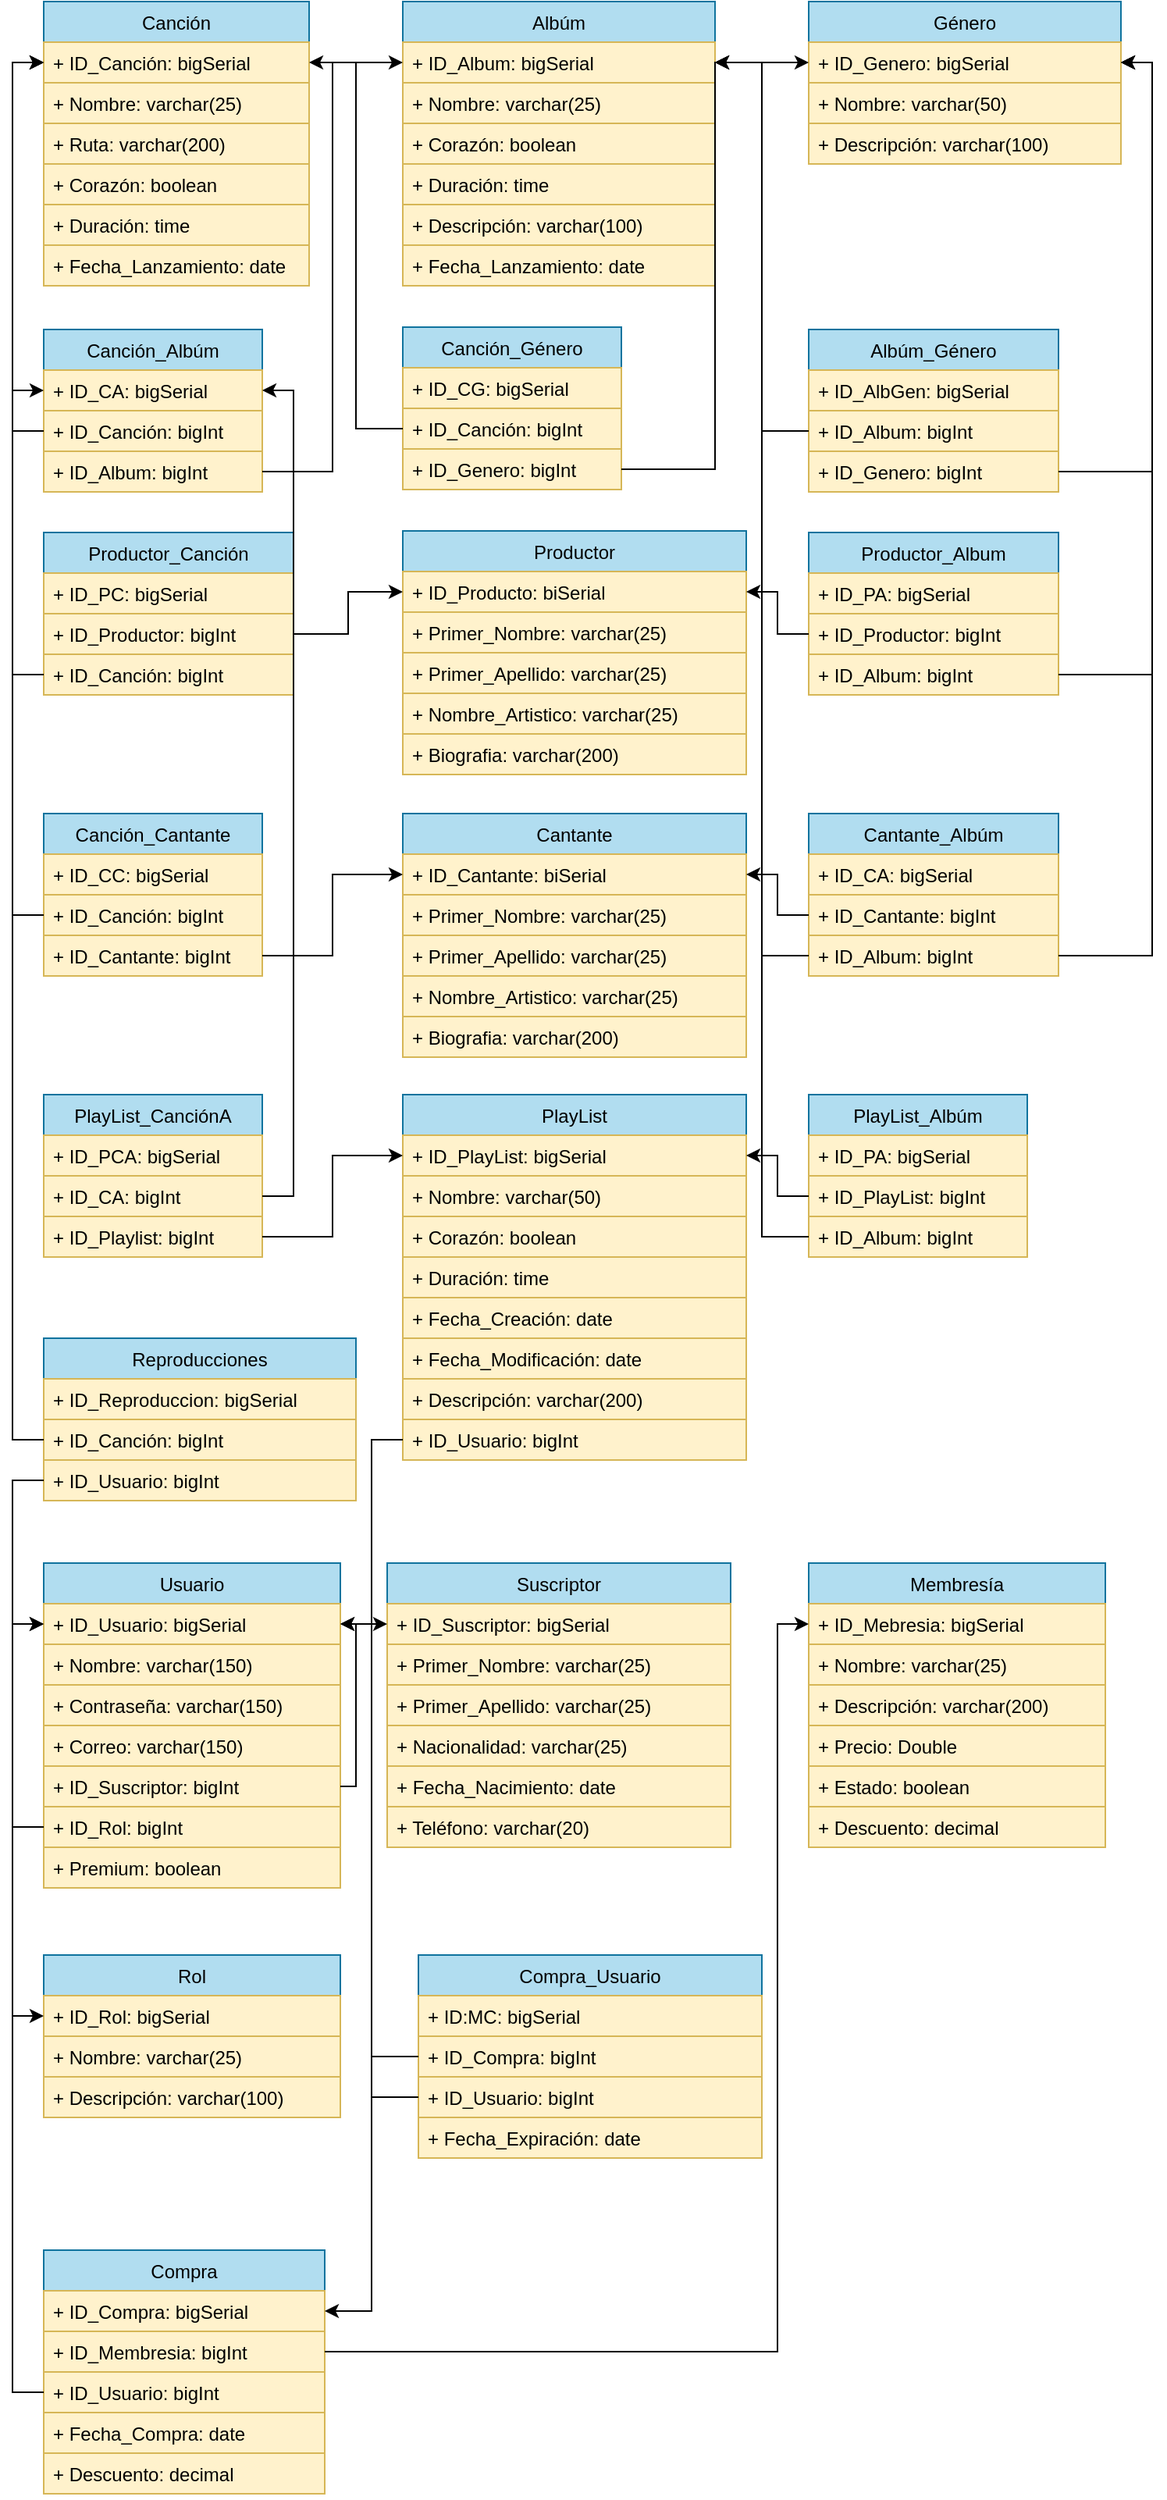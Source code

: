 <mxfile version="12.3.9" type="github" pages="1"><diagram id="Qfqw_k_tPA8wqY8vzswP" name="Page-1"><mxGraphModel dx="1240" dy="657" grid="1" gridSize="10" guides="1" tooltips="1" connect="1" arrows="1" fold="1" page="1" pageScale="1" pageWidth="850" pageHeight="1100" math="0" shadow="0"><root><mxCell id="0"/><mxCell id="1" parent="0"/><mxCell id="hbu7lBcHNOax9USATFB8-11" value="Canción" style="swimlane;fontStyle=0;childLayout=stackLayout;horizontal=1;startSize=26;fillColor=#b1ddf0;horizontalStack=0;resizeParent=1;resizeParentMax=0;resizeLast=0;collapsible=1;marginBottom=0;strokeColor=#10739e;" vertex="1" parent="1"><mxGeometry x="50" y="40" width="170" height="182" as="geometry"/></mxCell><mxCell id="hbu7lBcHNOax9USATFB8-12" value="+ ID_Canción: bigSerial" style="text;strokeColor=#d6b656;fillColor=#fff2cc;align=left;verticalAlign=top;spacingLeft=4;spacingRight=4;overflow=hidden;rotatable=0;points=[[0,0.5],[1,0.5]];portConstraint=eastwest;" vertex="1" parent="hbu7lBcHNOax9USATFB8-11"><mxGeometry y="26" width="170" height="26" as="geometry"/></mxCell><mxCell id="hbu7lBcHNOax9USATFB8-13" value="+ Nombre: varchar(25)" style="text;strokeColor=#d6b656;fillColor=#fff2cc;align=left;verticalAlign=top;spacingLeft=4;spacingRight=4;overflow=hidden;rotatable=0;points=[[0,0.5],[1,0.5]];portConstraint=eastwest;" vertex="1" parent="hbu7lBcHNOax9USATFB8-11"><mxGeometry y="52" width="170" height="26" as="geometry"/></mxCell><mxCell id="hbu7lBcHNOax9USATFB8-14" value="+ Ruta: varchar(200)" style="text;strokeColor=#d6b656;fillColor=#fff2cc;align=left;verticalAlign=top;spacingLeft=4;spacingRight=4;overflow=hidden;rotatable=0;points=[[0,0.5],[1,0.5]];portConstraint=eastwest;" vertex="1" parent="hbu7lBcHNOax9USATFB8-11"><mxGeometry y="78" width="170" height="26" as="geometry"/></mxCell><mxCell id="hbu7lBcHNOax9USATFB8-15" value="+ Corazón: boolean" style="text;strokeColor=#d6b656;fillColor=#fff2cc;align=left;verticalAlign=top;spacingLeft=4;spacingRight=4;overflow=hidden;rotatable=0;points=[[0,0.5],[1,0.5]];portConstraint=eastwest;" vertex="1" parent="hbu7lBcHNOax9USATFB8-11"><mxGeometry y="104" width="170" height="26" as="geometry"/></mxCell><mxCell id="hbu7lBcHNOax9USATFB8-16" value="+ Duración: time" style="text;strokeColor=#d6b656;fillColor=#fff2cc;align=left;verticalAlign=top;spacingLeft=4;spacingRight=4;overflow=hidden;rotatable=0;points=[[0,0.5],[1,0.5]];portConstraint=eastwest;" vertex="1" parent="hbu7lBcHNOax9USATFB8-11"><mxGeometry y="130" width="170" height="26" as="geometry"/></mxCell><mxCell id="hbu7lBcHNOax9USATFB8-17" value="+ Fecha_Lanzamiento: date" style="text;strokeColor=#d6b656;fillColor=#fff2cc;align=left;verticalAlign=top;spacingLeft=4;spacingRight=4;overflow=hidden;rotatable=0;points=[[0,0.5],[1,0.5]];portConstraint=eastwest;" vertex="1" parent="hbu7lBcHNOax9USATFB8-11"><mxGeometry y="156" width="170" height="26" as="geometry"/></mxCell><mxCell id="hbu7lBcHNOax9USATFB8-18" value="Albúm" style="swimlane;fontStyle=0;childLayout=stackLayout;horizontal=1;startSize=26;fillColor=#b1ddf0;horizontalStack=0;resizeParent=1;resizeParentMax=0;resizeLast=0;collapsible=1;marginBottom=0;strokeColor=#10739e;" vertex="1" parent="1"><mxGeometry x="280" y="40" width="200" height="182" as="geometry"/></mxCell><mxCell id="hbu7lBcHNOax9USATFB8-19" value="+ ID_Album: bigSerial" style="text;strokeColor=#d6b656;fillColor=#fff2cc;align=left;verticalAlign=top;spacingLeft=4;spacingRight=4;overflow=hidden;rotatable=0;points=[[0,0.5],[1,0.5]];portConstraint=eastwest;" vertex="1" parent="hbu7lBcHNOax9USATFB8-18"><mxGeometry y="26" width="200" height="26" as="geometry"/></mxCell><mxCell id="hbu7lBcHNOax9USATFB8-20" value="+ Nombre: varchar(25)" style="text;strokeColor=#d6b656;fillColor=#fff2cc;align=left;verticalAlign=top;spacingLeft=4;spacingRight=4;overflow=hidden;rotatable=0;points=[[0,0.5],[1,0.5]];portConstraint=eastwest;" vertex="1" parent="hbu7lBcHNOax9USATFB8-18"><mxGeometry y="52" width="200" height="26" as="geometry"/></mxCell><mxCell id="hbu7lBcHNOax9USATFB8-21" value="+ Corazón: boolean" style="text;strokeColor=#d6b656;fillColor=#fff2cc;align=left;verticalAlign=top;spacingLeft=4;spacingRight=4;overflow=hidden;rotatable=0;points=[[0,0.5],[1,0.5]];portConstraint=eastwest;" vertex="1" parent="hbu7lBcHNOax9USATFB8-18"><mxGeometry y="78" width="200" height="26" as="geometry"/></mxCell><mxCell id="hbu7lBcHNOax9USATFB8-22" value="+ Duración: time" style="text;strokeColor=#d6b656;fillColor=#fff2cc;align=left;verticalAlign=top;spacingLeft=4;spacingRight=4;overflow=hidden;rotatable=0;points=[[0,0.5],[1,0.5]];portConstraint=eastwest;" vertex="1" parent="hbu7lBcHNOax9USATFB8-18"><mxGeometry y="104" width="200" height="26" as="geometry"/></mxCell><mxCell id="hbu7lBcHNOax9USATFB8-23" value="+ Descripción: varchar(100)" style="text;strokeColor=#d6b656;fillColor=#fff2cc;align=left;verticalAlign=top;spacingLeft=4;spacingRight=4;overflow=hidden;rotatable=0;points=[[0,0.5],[1,0.5]];portConstraint=eastwest;" vertex="1" parent="hbu7lBcHNOax9USATFB8-18"><mxGeometry y="130" width="200" height="26" as="geometry"/></mxCell><mxCell id="hbu7lBcHNOax9USATFB8-24" value="+ Fecha_Lanzamiento: date" style="text;strokeColor=#d6b656;fillColor=#fff2cc;align=left;verticalAlign=top;spacingLeft=4;spacingRight=4;overflow=hidden;rotatable=0;points=[[0,0.5],[1,0.5]];portConstraint=eastwest;" vertex="1" parent="hbu7lBcHNOax9USATFB8-18"><mxGeometry y="156" width="200" height="26" as="geometry"/></mxCell><mxCell id="hbu7lBcHNOax9USATFB8-25" value="Género" style="swimlane;fontStyle=0;childLayout=stackLayout;horizontal=1;startSize=26;fillColor=#b1ddf0;horizontalStack=0;resizeParent=1;resizeParentMax=0;resizeLast=0;collapsible=1;marginBottom=0;strokeColor=#10739e;" vertex="1" parent="1"><mxGeometry x="540" y="40" width="200" height="104" as="geometry"/></mxCell><mxCell id="hbu7lBcHNOax9USATFB8-26" value="+ ID_Genero: bigSerial" style="text;strokeColor=#d6b656;fillColor=#fff2cc;align=left;verticalAlign=top;spacingLeft=4;spacingRight=4;overflow=hidden;rotatable=0;points=[[0,0.5],[1,0.5]];portConstraint=eastwest;" vertex="1" parent="hbu7lBcHNOax9USATFB8-25"><mxGeometry y="26" width="200" height="26" as="geometry"/></mxCell><mxCell id="hbu7lBcHNOax9USATFB8-27" value="+ Nombre: varchar(50)" style="text;strokeColor=#d6b656;fillColor=#fff2cc;align=left;verticalAlign=top;spacingLeft=4;spacingRight=4;overflow=hidden;rotatable=0;points=[[0,0.5],[1,0.5]];portConstraint=eastwest;" vertex="1" parent="hbu7lBcHNOax9USATFB8-25"><mxGeometry y="52" width="200" height="26" as="geometry"/></mxCell><mxCell id="hbu7lBcHNOax9USATFB8-28" value="+ Descripción: varchar(100)" style="text;strokeColor=#d6b656;fillColor=#fff2cc;align=left;verticalAlign=top;spacingLeft=4;spacingRight=4;overflow=hidden;rotatable=0;points=[[0,0.5],[1,0.5]];portConstraint=eastwest;" vertex="1" parent="hbu7lBcHNOax9USATFB8-25"><mxGeometry y="78" width="200" height="26" as="geometry"/></mxCell><mxCell id="hbu7lBcHNOax9USATFB8-29" value="Canción_Albúm" style="swimlane;fontStyle=0;childLayout=stackLayout;horizontal=1;startSize=26;fillColor=#b1ddf0;horizontalStack=0;resizeParent=1;resizeParentMax=0;resizeLast=0;collapsible=1;marginBottom=0;strokeColor=#10739e;" vertex="1" parent="1"><mxGeometry x="50" y="250" width="140" height="104" as="geometry"/></mxCell><mxCell id="hbu7lBcHNOax9USATFB8-30" value="+ ID_CA: bigSerial" style="text;strokeColor=#d6b656;fillColor=#fff2cc;align=left;verticalAlign=top;spacingLeft=4;spacingRight=4;overflow=hidden;rotatable=0;points=[[0,0.5],[1,0.5]];portConstraint=eastwest;" vertex="1" parent="hbu7lBcHNOax9USATFB8-29"><mxGeometry y="26" width="140" height="26" as="geometry"/></mxCell><mxCell id="hbu7lBcHNOax9USATFB8-31" value="+ ID_Canción: bigInt" style="text;strokeColor=#d6b656;fillColor=#fff2cc;align=left;verticalAlign=top;spacingLeft=4;spacingRight=4;overflow=hidden;rotatable=0;points=[[0,0.5],[1,0.5]];portConstraint=eastwest;" vertex="1" parent="hbu7lBcHNOax9USATFB8-29"><mxGeometry y="52" width="140" height="26" as="geometry"/></mxCell><mxCell id="hbu7lBcHNOax9USATFB8-32" value="+ ID_Album: bigInt" style="text;strokeColor=#d6b656;fillColor=#fff2cc;align=left;verticalAlign=top;spacingLeft=4;spacingRight=4;overflow=hidden;rotatable=0;points=[[0,0.5],[1,0.5]];portConstraint=eastwest;" vertex="1" parent="hbu7lBcHNOax9USATFB8-29"><mxGeometry y="78" width="140" height="26" as="geometry"/></mxCell><mxCell id="hbu7lBcHNOax9USATFB8-33" value="Canción_Género" style="swimlane;fontStyle=0;childLayout=stackLayout;horizontal=1;startSize=26;fillColor=#b1ddf0;horizontalStack=0;resizeParent=1;resizeParentMax=0;resizeLast=0;collapsible=1;marginBottom=0;strokeColor=#10739e;" vertex="1" parent="1"><mxGeometry x="280" y="248.5" width="140" height="104" as="geometry"/></mxCell><mxCell id="hbu7lBcHNOax9USATFB8-34" value="+ ID_CG: bigSerial" style="text;strokeColor=#d6b656;fillColor=#fff2cc;align=left;verticalAlign=top;spacingLeft=4;spacingRight=4;overflow=hidden;rotatable=0;points=[[0,0.5],[1,0.5]];portConstraint=eastwest;" vertex="1" parent="hbu7lBcHNOax9USATFB8-33"><mxGeometry y="26" width="140" height="26" as="geometry"/></mxCell><mxCell id="hbu7lBcHNOax9USATFB8-35" value="+ ID_Canción: bigInt" style="text;strokeColor=#d6b656;fillColor=#fff2cc;align=left;verticalAlign=top;spacingLeft=4;spacingRight=4;overflow=hidden;rotatable=0;points=[[0,0.5],[1,0.5]];portConstraint=eastwest;" vertex="1" parent="hbu7lBcHNOax9USATFB8-33"><mxGeometry y="52" width="140" height="26" as="geometry"/></mxCell><mxCell id="hbu7lBcHNOax9USATFB8-36" value="+ ID_Genero: bigInt" style="text;strokeColor=#d6b656;fillColor=#fff2cc;align=left;verticalAlign=top;spacingLeft=4;spacingRight=4;overflow=hidden;rotatable=0;points=[[0,0.5],[1,0.5]];portConstraint=eastwest;" vertex="1" parent="hbu7lBcHNOax9USATFB8-33"><mxGeometry y="78" width="140" height="26" as="geometry"/></mxCell><mxCell id="hbu7lBcHNOax9USATFB8-37" value="Albúm_Género" style="swimlane;fontStyle=0;childLayout=stackLayout;horizontal=1;startSize=26;fillColor=#b1ddf0;horizontalStack=0;resizeParent=1;resizeParentMax=0;resizeLast=0;collapsible=1;marginBottom=0;strokeColor=#10739e;" vertex="1" parent="1"><mxGeometry x="540" y="250" width="160" height="104" as="geometry"/></mxCell><mxCell id="hbu7lBcHNOax9USATFB8-38" value="+ ID_AlbGen: bigSerial" style="text;strokeColor=#d6b656;fillColor=#fff2cc;align=left;verticalAlign=top;spacingLeft=4;spacingRight=4;overflow=hidden;rotatable=0;points=[[0,0.5],[1,0.5]];portConstraint=eastwest;" vertex="1" parent="hbu7lBcHNOax9USATFB8-37"><mxGeometry y="26" width="160" height="26" as="geometry"/></mxCell><mxCell id="hbu7lBcHNOax9USATFB8-39" value="+ ID_Album: bigInt" style="text;strokeColor=#d6b656;fillColor=#fff2cc;align=left;verticalAlign=top;spacingLeft=4;spacingRight=4;overflow=hidden;rotatable=0;points=[[0,0.5],[1,0.5]];portConstraint=eastwest;" vertex="1" parent="hbu7lBcHNOax9USATFB8-37"><mxGeometry y="52" width="160" height="26" as="geometry"/></mxCell><mxCell id="hbu7lBcHNOax9USATFB8-40" value="+ ID_Genero: bigInt" style="text;strokeColor=#d6b656;fillColor=#fff2cc;align=left;verticalAlign=top;spacingLeft=4;spacingRight=4;overflow=hidden;rotatable=0;points=[[0,0.5],[1,0.5]];portConstraint=eastwest;" vertex="1" parent="hbu7lBcHNOax9USATFB8-37"><mxGeometry y="78" width="160" height="26" as="geometry"/></mxCell><mxCell id="hbu7lBcHNOax9USATFB8-41" value="Productor_Canción" style="swimlane;fontStyle=0;childLayout=stackLayout;horizontal=1;startSize=26;fillColor=#b1ddf0;horizontalStack=0;resizeParent=1;resizeParentMax=0;resizeLast=0;collapsible=1;marginBottom=0;strokeColor=#10739e;" vertex="1" parent="1"><mxGeometry x="50" y="380" width="160" height="104" as="geometry"/></mxCell><mxCell id="hbu7lBcHNOax9USATFB8-42" value="+ ID_PC: bigSerial" style="text;strokeColor=#d6b656;fillColor=#fff2cc;align=left;verticalAlign=top;spacingLeft=4;spacingRight=4;overflow=hidden;rotatable=0;points=[[0,0.5],[1,0.5]];portConstraint=eastwest;" vertex="1" parent="hbu7lBcHNOax9USATFB8-41"><mxGeometry y="26" width="160" height="26" as="geometry"/></mxCell><mxCell id="hbu7lBcHNOax9USATFB8-43" value="+ ID_Productor: bigInt" style="text;strokeColor=#d6b656;fillColor=#fff2cc;align=left;verticalAlign=top;spacingLeft=4;spacingRight=4;overflow=hidden;rotatable=0;points=[[0,0.5],[1,0.5]];portConstraint=eastwest;" vertex="1" parent="hbu7lBcHNOax9USATFB8-41"><mxGeometry y="52" width="160" height="26" as="geometry"/></mxCell><mxCell id="hbu7lBcHNOax9USATFB8-44" value="+ ID_Canción: bigInt" style="text;strokeColor=#d6b656;fillColor=#fff2cc;align=left;verticalAlign=top;spacingLeft=4;spacingRight=4;overflow=hidden;rotatable=0;points=[[0,0.5],[1,0.5]];portConstraint=eastwest;" vertex="1" parent="hbu7lBcHNOax9USATFB8-41"><mxGeometry y="78" width="160" height="26" as="geometry"/></mxCell><mxCell id="hbu7lBcHNOax9USATFB8-46" value="Productor" style="swimlane;fontStyle=0;childLayout=stackLayout;horizontal=1;startSize=26;fillColor=#b1ddf0;horizontalStack=0;resizeParent=1;resizeParentMax=0;resizeLast=0;collapsible=1;marginBottom=0;strokeColor=#10739e;" vertex="1" parent="1"><mxGeometry x="280" y="379" width="220" height="156" as="geometry"/></mxCell><mxCell id="hbu7lBcHNOax9USATFB8-47" value="+ ID_Producto: biSerial" style="text;strokeColor=#d6b656;fillColor=#fff2cc;align=left;verticalAlign=top;spacingLeft=4;spacingRight=4;overflow=hidden;rotatable=0;points=[[0,0.5],[1,0.5]];portConstraint=eastwest;" vertex="1" parent="hbu7lBcHNOax9USATFB8-46"><mxGeometry y="26" width="220" height="26" as="geometry"/></mxCell><mxCell id="hbu7lBcHNOax9USATFB8-48" value="+ Primer_Nombre: varchar(25)" style="text;strokeColor=#d6b656;fillColor=#fff2cc;align=left;verticalAlign=top;spacingLeft=4;spacingRight=4;overflow=hidden;rotatable=0;points=[[0,0.5],[1,0.5]];portConstraint=eastwest;" vertex="1" parent="hbu7lBcHNOax9USATFB8-46"><mxGeometry y="52" width="220" height="26" as="geometry"/></mxCell><mxCell id="hbu7lBcHNOax9USATFB8-49" value="+ Primer_Apellido: varchar(25)" style="text;strokeColor=#d6b656;fillColor=#fff2cc;align=left;verticalAlign=top;spacingLeft=4;spacingRight=4;overflow=hidden;rotatable=0;points=[[0,0.5],[1,0.5]];portConstraint=eastwest;" vertex="1" parent="hbu7lBcHNOax9USATFB8-46"><mxGeometry y="78" width="220" height="26" as="geometry"/></mxCell><mxCell id="hbu7lBcHNOax9USATFB8-50" value="+ Nombre_Artistico: varchar(25)" style="text;strokeColor=#d6b656;fillColor=#fff2cc;align=left;verticalAlign=top;spacingLeft=4;spacingRight=4;overflow=hidden;rotatable=0;points=[[0,0.5],[1,0.5]];portConstraint=eastwest;" vertex="1" parent="hbu7lBcHNOax9USATFB8-46"><mxGeometry y="104" width="220" height="26" as="geometry"/></mxCell><mxCell id="hbu7lBcHNOax9USATFB8-51" value="+ Biografia: varchar(200)" style="text;strokeColor=#d6b656;fillColor=#fff2cc;align=left;verticalAlign=top;spacingLeft=4;spacingRight=4;overflow=hidden;rotatable=0;points=[[0,0.5],[1,0.5]];portConstraint=eastwest;" vertex="1" parent="hbu7lBcHNOax9USATFB8-46"><mxGeometry y="130" width="220" height="26" as="geometry"/></mxCell><mxCell id="hbu7lBcHNOax9USATFB8-52" value="Productor_Album" style="swimlane;fontStyle=0;childLayout=stackLayout;horizontal=1;startSize=26;fillColor=#b1ddf0;horizontalStack=0;resizeParent=1;resizeParentMax=0;resizeLast=0;collapsible=1;marginBottom=0;strokeColor=#10739e;" vertex="1" parent="1"><mxGeometry x="540" y="380" width="160" height="104" as="geometry"/></mxCell><mxCell id="hbu7lBcHNOax9USATFB8-53" value="+ ID_PA: bigSerial" style="text;strokeColor=#d6b656;fillColor=#fff2cc;align=left;verticalAlign=top;spacingLeft=4;spacingRight=4;overflow=hidden;rotatable=0;points=[[0,0.5],[1,0.5]];portConstraint=eastwest;" vertex="1" parent="hbu7lBcHNOax9USATFB8-52"><mxGeometry y="26" width="160" height="26" as="geometry"/></mxCell><mxCell id="hbu7lBcHNOax9USATFB8-54" value="+ ID_Productor: bigInt" style="text;strokeColor=#d6b656;fillColor=#fff2cc;align=left;verticalAlign=top;spacingLeft=4;spacingRight=4;overflow=hidden;rotatable=0;points=[[0,0.5],[1,0.5]];portConstraint=eastwest;" vertex="1" parent="hbu7lBcHNOax9USATFB8-52"><mxGeometry y="52" width="160" height="26" as="geometry"/></mxCell><mxCell id="hbu7lBcHNOax9USATFB8-55" value="+ ID_Album: bigInt" style="text;strokeColor=#d6b656;fillColor=#fff2cc;align=left;verticalAlign=top;spacingLeft=4;spacingRight=4;overflow=hidden;rotatable=0;points=[[0,0.5],[1,0.5]];portConstraint=eastwest;" vertex="1" parent="hbu7lBcHNOax9USATFB8-52"><mxGeometry y="78" width="160" height="26" as="geometry"/></mxCell><mxCell id="hbu7lBcHNOax9USATFB8-56" value="Canción_Cantante" style="swimlane;fontStyle=0;childLayout=stackLayout;horizontal=1;startSize=26;fillColor=#b1ddf0;horizontalStack=0;resizeParent=1;resizeParentMax=0;resizeLast=0;collapsible=1;marginBottom=0;strokeColor=#10739e;" vertex="1" parent="1"><mxGeometry x="50" y="560" width="140" height="104" as="geometry"/></mxCell><mxCell id="hbu7lBcHNOax9USATFB8-57" value="+ ID_CC: bigSerial" style="text;strokeColor=#d6b656;fillColor=#fff2cc;align=left;verticalAlign=top;spacingLeft=4;spacingRight=4;overflow=hidden;rotatable=0;points=[[0,0.5],[1,0.5]];portConstraint=eastwest;" vertex="1" parent="hbu7lBcHNOax9USATFB8-56"><mxGeometry y="26" width="140" height="26" as="geometry"/></mxCell><mxCell id="hbu7lBcHNOax9USATFB8-58" value="+ ID_Canción: bigInt" style="text;strokeColor=#d6b656;fillColor=#fff2cc;align=left;verticalAlign=top;spacingLeft=4;spacingRight=4;overflow=hidden;rotatable=0;points=[[0,0.5],[1,0.5]];portConstraint=eastwest;" vertex="1" parent="hbu7lBcHNOax9USATFB8-56"><mxGeometry y="52" width="140" height="26" as="geometry"/></mxCell><mxCell id="hbu7lBcHNOax9USATFB8-59" value="+ ID_Cantante: bigInt" style="text;strokeColor=#d6b656;fillColor=#fff2cc;align=left;verticalAlign=top;spacingLeft=4;spacingRight=4;overflow=hidden;rotatable=0;points=[[0,0.5],[1,0.5]];portConstraint=eastwest;" vertex="1" parent="hbu7lBcHNOax9USATFB8-56"><mxGeometry y="78" width="140" height="26" as="geometry"/></mxCell><mxCell id="hbu7lBcHNOax9USATFB8-64" value="Cantante" style="swimlane;fontStyle=0;childLayout=stackLayout;horizontal=1;startSize=26;fillColor=#b1ddf0;horizontalStack=0;resizeParent=1;resizeParentMax=0;resizeLast=0;collapsible=1;marginBottom=0;strokeColor=#10739e;" vertex="1" parent="1"><mxGeometry x="280" y="560" width="220" height="156" as="geometry"/></mxCell><mxCell id="hbu7lBcHNOax9USATFB8-65" value="+ ID_Cantante: biSerial" style="text;strokeColor=#d6b656;fillColor=#fff2cc;align=left;verticalAlign=top;spacingLeft=4;spacingRight=4;overflow=hidden;rotatable=0;points=[[0,0.5],[1,0.5]];portConstraint=eastwest;" vertex="1" parent="hbu7lBcHNOax9USATFB8-64"><mxGeometry y="26" width="220" height="26" as="geometry"/></mxCell><mxCell id="hbu7lBcHNOax9USATFB8-66" value="+ Primer_Nombre: varchar(25)" style="text;strokeColor=#d6b656;fillColor=#fff2cc;align=left;verticalAlign=top;spacingLeft=4;spacingRight=4;overflow=hidden;rotatable=0;points=[[0,0.5],[1,0.5]];portConstraint=eastwest;" vertex="1" parent="hbu7lBcHNOax9USATFB8-64"><mxGeometry y="52" width="220" height="26" as="geometry"/></mxCell><mxCell id="hbu7lBcHNOax9USATFB8-67" value="+ Primer_Apellido: varchar(25)" style="text;strokeColor=#d6b656;fillColor=#fff2cc;align=left;verticalAlign=top;spacingLeft=4;spacingRight=4;overflow=hidden;rotatable=0;points=[[0,0.5],[1,0.5]];portConstraint=eastwest;" vertex="1" parent="hbu7lBcHNOax9USATFB8-64"><mxGeometry y="78" width="220" height="26" as="geometry"/></mxCell><mxCell id="hbu7lBcHNOax9USATFB8-68" value="+ Nombre_Artistico: varchar(25)" style="text;strokeColor=#d6b656;fillColor=#fff2cc;align=left;verticalAlign=top;spacingLeft=4;spacingRight=4;overflow=hidden;rotatable=0;points=[[0,0.5],[1,0.5]];portConstraint=eastwest;" vertex="1" parent="hbu7lBcHNOax9USATFB8-64"><mxGeometry y="104" width="220" height="26" as="geometry"/></mxCell><mxCell id="hbu7lBcHNOax9USATFB8-69" value="+ Biografia: varchar(200)" style="text;strokeColor=#d6b656;fillColor=#fff2cc;align=left;verticalAlign=top;spacingLeft=4;spacingRight=4;overflow=hidden;rotatable=0;points=[[0,0.5],[1,0.5]];portConstraint=eastwest;" vertex="1" parent="hbu7lBcHNOax9USATFB8-64"><mxGeometry y="130" width="220" height="26" as="geometry"/></mxCell><mxCell id="hbu7lBcHNOax9USATFB8-70" value="Cantante_Albúm" style="swimlane;fontStyle=0;childLayout=stackLayout;horizontal=1;startSize=26;fillColor=#b1ddf0;horizontalStack=0;resizeParent=1;resizeParentMax=0;resizeLast=0;collapsible=1;marginBottom=0;strokeColor=#10739e;" vertex="1" parent="1"><mxGeometry x="540" y="560" width="160" height="104" as="geometry"/></mxCell><mxCell id="hbu7lBcHNOax9USATFB8-71" value="+ ID_CA: bigSerial" style="text;strokeColor=#d6b656;fillColor=#fff2cc;align=left;verticalAlign=top;spacingLeft=4;spacingRight=4;overflow=hidden;rotatable=0;points=[[0,0.5],[1,0.5]];portConstraint=eastwest;" vertex="1" parent="hbu7lBcHNOax9USATFB8-70"><mxGeometry y="26" width="160" height="26" as="geometry"/></mxCell><mxCell id="hbu7lBcHNOax9USATFB8-72" value="+ ID_Cantante: bigInt" style="text;strokeColor=#d6b656;fillColor=#fff2cc;align=left;verticalAlign=top;spacingLeft=4;spacingRight=4;overflow=hidden;rotatable=0;points=[[0,0.5],[1,0.5]];portConstraint=eastwest;" vertex="1" parent="hbu7lBcHNOax9USATFB8-70"><mxGeometry y="52" width="160" height="26" as="geometry"/></mxCell><mxCell id="hbu7lBcHNOax9USATFB8-73" value="+ ID_Album: bigInt" style="text;strokeColor=#d6b656;fillColor=#fff2cc;align=left;verticalAlign=top;spacingLeft=4;spacingRight=4;overflow=hidden;rotatable=0;points=[[0,0.5],[1,0.5]];portConstraint=eastwest;" vertex="1" parent="hbu7lBcHNOax9USATFB8-70"><mxGeometry y="78" width="160" height="26" as="geometry"/></mxCell><mxCell id="hbu7lBcHNOax9USATFB8-74" value="PlayList_CanciónA" style="swimlane;fontStyle=0;childLayout=stackLayout;horizontal=1;startSize=26;fillColor=#b1ddf0;horizontalStack=0;resizeParent=1;resizeParentMax=0;resizeLast=0;collapsible=1;marginBottom=0;strokeColor=#10739e;" vertex="1" parent="1"><mxGeometry x="50" y="740" width="140" height="104" as="geometry"/></mxCell><mxCell id="hbu7lBcHNOax9USATFB8-75" value="+ ID_PCA: bigSerial" style="text;strokeColor=#d6b656;fillColor=#fff2cc;align=left;verticalAlign=top;spacingLeft=4;spacingRight=4;overflow=hidden;rotatable=0;points=[[0,0.5],[1,0.5]];portConstraint=eastwest;" vertex="1" parent="hbu7lBcHNOax9USATFB8-74"><mxGeometry y="26" width="140" height="26" as="geometry"/></mxCell><mxCell id="hbu7lBcHNOax9USATFB8-76" value="+ ID_CA: bigInt" style="text;strokeColor=#d6b656;fillColor=#fff2cc;align=left;verticalAlign=top;spacingLeft=4;spacingRight=4;overflow=hidden;rotatable=0;points=[[0,0.5],[1,0.5]];portConstraint=eastwest;" vertex="1" parent="hbu7lBcHNOax9USATFB8-74"><mxGeometry y="52" width="140" height="26" as="geometry"/></mxCell><mxCell id="hbu7lBcHNOax9USATFB8-77" value="+ ID_Playlist: bigInt" style="text;strokeColor=#d6b656;fillColor=#fff2cc;align=left;verticalAlign=top;spacingLeft=4;spacingRight=4;overflow=hidden;rotatable=0;points=[[0,0.5],[1,0.5]];portConstraint=eastwest;" vertex="1" parent="hbu7lBcHNOax9USATFB8-74"><mxGeometry y="78" width="140" height="26" as="geometry"/></mxCell><mxCell id="hbu7lBcHNOax9USATFB8-78" value="PlayList" style="swimlane;fontStyle=0;childLayout=stackLayout;horizontal=1;startSize=26;fillColor=#b1ddf0;horizontalStack=0;resizeParent=1;resizeParentMax=0;resizeLast=0;collapsible=1;marginBottom=0;strokeColor=#10739e;" vertex="1" parent="1"><mxGeometry x="280" y="740" width="220" height="234" as="geometry"/></mxCell><mxCell id="hbu7lBcHNOax9USATFB8-79" value="+ ID_PlayList: bigSerial" style="text;align=left;verticalAlign=top;spacingLeft=4;spacingRight=4;overflow=hidden;rotatable=0;points=[[0,0.5],[1,0.5]];portConstraint=eastwest;fillColor=#fff2cc;strokeColor=#d6b656;" vertex="1" parent="hbu7lBcHNOax9USATFB8-78"><mxGeometry y="26" width="220" height="26" as="geometry"/></mxCell><mxCell id="hbu7lBcHNOax9USATFB8-80" value="+ Nombre: varchar(50)" style="text;strokeColor=#d6b656;fillColor=#fff2cc;align=left;verticalAlign=top;spacingLeft=4;spacingRight=4;overflow=hidden;rotatable=0;points=[[0,0.5],[1,0.5]];portConstraint=eastwest;" vertex="1" parent="hbu7lBcHNOax9USATFB8-78"><mxGeometry y="52" width="220" height="26" as="geometry"/></mxCell><mxCell id="hbu7lBcHNOax9USATFB8-81" value="+ Corazón: boolean" style="text;strokeColor=#d6b656;fillColor=#fff2cc;align=left;verticalAlign=top;spacingLeft=4;spacingRight=4;overflow=hidden;rotatable=0;points=[[0,0.5],[1,0.5]];portConstraint=eastwest;" vertex="1" parent="hbu7lBcHNOax9USATFB8-78"><mxGeometry y="78" width="220" height="26" as="geometry"/></mxCell><mxCell id="hbu7lBcHNOax9USATFB8-82" value="+ Duración: time" style="text;strokeColor=#d6b656;fillColor=#fff2cc;align=left;verticalAlign=top;spacingLeft=4;spacingRight=4;overflow=hidden;rotatable=0;points=[[0,0.5],[1,0.5]];portConstraint=eastwest;" vertex="1" parent="hbu7lBcHNOax9USATFB8-78"><mxGeometry y="104" width="220" height="26" as="geometry"/></mxCell><mxCell id="hbu7lBcHNOax9USATFB8-83" value="+ Fecha_Creación: date" style="text;strokeColor=#d6b656;fillColor=#fff2cc;align=left;verticalAlign=top;spacingLeft=4;spacingRight=4;overflow=hidden;rotatable=0;points=[[0,0.5],[1,0.5]];portConstraint=eastwest;" vertex="1" parent="hbu7lBcHNOax9USATFB8-78"><mxGeometry y="130" width="220" height="26" as="geometry"/></mxCell><mxCell id="hbu7lBcHNOax9USATFB8-84" value="+ Fecha_Modificación: date" style="text;strokeColor=#d6b656;fillColor=#fff2cc;align=left;verticalAlign=top;spacingLeft=4;spacingRight=4;overflow=hidden;rotatable=0;points=[[0,0.5],[1,0.5]];portConstraint=eastwest;" vertex="1" parent="hbu7lBcHNOax9USATFB8-78"><mxGeometry y="156" width="220" height="26" as="geometry"/></mxCell><mxCell id="hbu7lBcHNOax9USATFB8-85" value="+ Descripción: varchar(200)" style="text;strokeColor=#d6b656;fillColor=#fff2cc;align=left;verticalAlign=top;spacingLeft=4;spacingRight=4;overflow=hidden;rotatable=0;points=[[0,0.5],[1,0.5]];portConstraint=eastwest;" vertex="1" parent="hbu7lBcHNOax9USATFB8-78"><mxGeometry y="182" width="220" height="26" as="geometry"/></mxCell><mxCell id="hbu7lBcHNOax9USATFB8-160" value="+ ID_Usuario: bigInt" style="text;strokeColor=#d6b656;fillColor=#fff2cc;align=left;verticalAlign=top;spacingLeft=4;spacingRight=4;overflow=hidden;rotatable=0;points=[[0,0.5],[1,0.5]];portConstraint=eastwest;" vertex="1" parent="hbu7lBcHNOax9USATFB8-78"><mxGeometry y="208" width="220" height="26" as="geometry"/></mxCell><mxCell id="hbu7lBcHNOax9USATFB8-86" value="PlayList_Albúm" style="swimlane;fontStyle=0;childLayout=stackLayout;horizontal=1;startSize=26;fillColor=#b1ddf0;horizontalStack=0;resizeParent=1;resizeParentMax=0;resizeLast=0;collapsible=1;marginBottom=0;strokeColor=#10739e;" vertex="1" parent="1"><mxGeometry x="540" y="740" width="140" height="104" as="geometry"/></mxCell><mxCell id="hbu7lBcHNOax9USATFB8-87" value="+ ID_PA: bigSerial" style="text;strokeColor=#d6b656;fillColor=#fff2cc;align=left;verticalAlign=top;spacingLeft=4;spacingRight=4;overflow=hidden;rotatable=0;points=[[0,0.5],[1,0.5]];portConstraint=eastwest;" vertex="1" parent="hbu7lBcHNOax9USATFB8-86"><mxGeometry y="26" width="140" height="26" as="geometry"/></mxCell><mxCell id="hbu7lBcHNOax9USATFB8-88" value="+ ID_PlayList: bigInt" style="text;strokeColor=#d6b656;fillColor=#fff2cc;align=left;verticalAlign=top;spacingLeft=4;spacingRight=4;overflow=hidden;rotatable=0;points=[[0,0.5],[1,0.5]];portConstraint=eastwest;" vertex="1" parent="hbu7lBcHNOax9USATFB8-86"><mxGeometry y="52" width="140" height="26" as="geometry"/></mxCell><mxCell id="hbu7lBcHNOax9USATFB8-89" value="+ ID_Album: bigInt" style="text;strokeColor=#d6b656;fillColor=#fff2cc;align=left;verticalAlign=top;spacingLeft=4;spacingRight=4;overflow=hidden;rotatable=0;points=[[0,0.5],[1,0.5]];portConstraint=eastwest;" vertex="1" parent="hbu7lBcHNOax9USATFB8-86"><mxGeometry y="78" width="140" height="26" as="geometry"/></mxCell><mxCell id="hbu7lBcHNOax9USATFB8-90" value="Usuario" style="swimlane;fontStyle=0;childLayout=stackLayout;horizontal=1;startSize=26;fillColor=#b1ddf0;horizontalStack=0;resizeParent=1;resizeParentMax=0;resizeLast=0;collapsible=1;marginBottom=0;strokeColor=#10739e;" vertex="1" parent="1"><mxGeometry x="50" y="1040" width="190" height="208" as="geometry"/></mxCell><mxCell id="hbu7lBcHNOax9USATFB8-91" value="+ ID_Usuario: bigSerial" style="text;strokeColor=#d6b656;fillColor=#fff2cc;align=left;verticalAlign=top;spacingLeft=4;spacingRight=4;overflow=hidden;rotatable=0;points=[[0,0.5],[1,0.5]];portConstraint=eastwest;" vertex="1" parent="hbu7lBcHNOax9USATFB8-90"><mxGeometry y="26" width="190" height="26" as="geometry"/></mxCell><mxCell id="hbu7lBcHNOax9USATFB8-92" value="+ Nombre: varchar(150)" style="text;strokeColor=#d6b656;fillColor=#fff2cc;align=left;verticalAlign=top;spacingLeft=4;spacingRight=4;overflow=hidden;rotatable=0;points=[[0,0.5],[1,0.5]];portConstraint=eastwest;" vertex="1" parent="hbu7lBcHNOax9USATFB8-90"><mxGeometry y="52" width="190" height="26" as="geometry"/></mxCell><mxCell id="hbu7lBcHNOax9USATFB8-93" value="+ Contraseña: varchar(150)" style="text;strokeColor=#d6b656;fillColor=#fff2cc;align=left;verticalAlign=top;spacingLeft=4;spacingRight=4;overflow=hidden;rotatable=0;points=[[0,0.5],[1,0.5]];portConstraint=eastwest;" vertex="1" parent="hbu7lBcHNOax9USATFB8-90"><mxGeometry y="78" width="190" height="26" as="geometry"/></mxCell><mxCell id="hbu7lBcHNOax9USATFB8-94" value="+ Correo: varchar(150)" style="text;strokeColor=#d6b656;fillColor=#fff2cc;align=left;verticalAlign=top;spacingLeft=4;spacingRight=4;overflow=hidden;rotatable=0;points=[[0,0.5],[1,0.5]];portConstraint=eastwest;" vertex="1" parent="hbu7lBcHNOax9USATFB8-90"><mxGeometry y="104" width="190" height="26" as="geometry"/></mxCell><mxCell id="hbu7lBcHNOax9USATFB8-95" value="+ ID_Suscriptor: bigInt" style="text;strokeColor=#d6b656;fillColor=#fff2cc;align=left;verticalAlign=top;spacingLeft=4;spacingRight=4;overflow=hidden;rotatable=0;points=[[0,0.5],[1,0.5]];portConstraint=eastwest;" vertex="1" parent="hbu7lBcHNOax9USATFB8-90"><mxGeometry y="130" width="190" height="26" as="geometry"/></mxCell><mxCell id="hbu7lBcHNOax9USATFB8-96" value="+ ID_Rol: bigInt" style="text;strokeColor=#d6b656;fillColor=#fff2cc;align=left;verticalAlign=top;spacingLeft=4;spacingRight=4;overflow=hidden;rotatable=0;points=[[0,0.5],[1,0.5]];portConstraint=eastwest;" vertex="1" parent="hbu7lBcHNOax9USATFB8-90"><mxGeometry y="156" width="190" height="26" as="geometry"/></mxCell><mxCell id="hbu7lBcHNOax9USATFB8-97" value="+ Premium: boolean" style="text;strokeColor=#d6b656;fillColor=#fff2cc;align=left;verticalAlign=top;spacingLeft=4;spacingRight=4;overflow=hidden;rotatable=0;points=[[0,0.5],[1,0.5]];portConstraint=eastwest;" vertex="1" parent="hbu7lBcHNOax9USATFB8-90"><mxGeometry y="182" width="190" height="26" as="geometry"/></mxCell><mxCell id="hbu7lBcHNOax9USATFB8-102" value="Suscriptor" style="swimlane;fontStyle=0;childLayout=stackLayout;horizontal=1;startSize=26;fillColor=#b1ddf0;horizontalStack=0;resizeParent=1;resizeParentMax=0;resizeLast=0;collapsible=1;marginBottom=0;strokeColor=#10739e;" vertex="1" parent="1"><mxGeometry x="270" y="1040" width="220" height="182" as="geometry"/></mxCell><mxCell id="hbu7lBcHNOax9USATFB8-103" value="+ ID_Suscriptor: bigSerial" style="text;strokeColor=#d6b656;fillColor=#fff2cc;align=left;verticalAlign=top;spacingLeft=4;spacingRight=4;overflow=hidden;rotatable=0;points=[[0,0.5],[1,0.5]];portConstraint=eastwest;" vertex="1" parent="hbu7lBcHNOax9USATFB8-102"><mxGeometry y="26" width="220" height="26" as="geometry"/></mxCell><mxCell id="hbu7lBcHNOax9USATFB8-104" value="+ Primer_Nombre: varchar(25)" style="text;strokeColor=#d6b656;fillColor=#fff2cc;align=left;verticalAlign=top;spacingLeft=4;spacingRight=4;overflow=hidden;rotatable=0;points=[[0,0.5],[1,0.5]];portConstraint=eastwest;" vertex="1" parent="hbu7lBcHNOax9USATFB8-102"><mxGeometry y="52" width="220" height="26" as="geometry"/></mxCell><mxCell id="hbu7lBcHNOax9USATFB8-105" value="+ Primer_Apellido: varchar(25)" style="text;strokeColor=#d6b656;fillColor=#fff2cc;align=left;verticalAlign=top;spacingLeft=4;spacingRight=4;overflow=hidden;rotatable=0;points=[[0,0.5],[1,0.5]];portConstraint=eastwest;" vertex="1" parent="hbu7lBcHNOax9USATFB8-102"><mxGeometry y="78" width="220" height="26" as="geometry"/></mxCell><mxCell id="hbu7lBcHNOax9USATFB8-106" value="+ Nacionalidad: varchar(25)" style="text;strokeColor=#d6b656;fillColor=#fff2cc;align=left;verticalAlign=top;spacingLeft=4;spacingRight=4;overflow=hidden;rotatable=0;points=[[0,0.5],[1,0.5]];portConstraint=eastwest;" vertex="1" parent="hbu7lBcHNOax9USATFB8-102"><mxGeometry y="104" width="220" height="26" as="geometry"/></mxCell><mxCell id="hbu7lBcHNOax9USATFB8-107" value="+ Fecha_Nacimiento: date" style="text;strokeColor=#d6b656;fillColor=#fff2cc;align=left;verticalAlign=top;spacingLeft=4;spacingRight=4;overflow=hidden;rotatable=0;points=[[0,0.5],[1,0.5]];portConstraint=eastwest;" vertex="1" parent="hbu7lBcHNOax9USATFB8-102"><mxGeometry y="130" width="220" height="26" as="geometry"/></mxCell><mxCell id="hbu7lBcHNOax9USATFB8-108" value="+ Teléfono: varchar(20)" style="text;strokeColor=#d6b656;fillColor=#fff2cc;align=left;verticalAlign=top;spacingLeft=4;spacingRight=4;overflow=hidden;rotatable=0;points=[[0,0.5],[1,0.5]];portConstraint=eastwest;" vertex="1" parent="hbu7lBcHNOax9USATFB8-102"><mxGeometry y="156" width="220" height="26" as="geometry"/></mxCell><mxCell id="hbu7lBcHNOax9USATFB8-109" value="Rol" style="swimlane;fontStyle=0;childLayout=stackLayout;horizontal=1;startSize=26;fillColor=#b1ddf0;horizontalStack=0;resizeParent=1;resizeParentMax=0;resizeLast=0;collapsible=1;marginBottom=0;strokeColor=#10739e;" vertex="1" parent="1"><mxGeometry x="50" y="1291" width="190" height="104" as="geometry"/></mxCell><mxCell id="hbu7lBcHNOax9USATFB8-110" value="+ ID_Rol: bigSerial" style="text;strokeColor=#d6b656;fillColor=#fff2cc;align=left;verticalAlign=top;spacingLeft=4;spacingRight=4;overflow=hidden;rotatable=0;points=[[0,0.5],[1,0.5]];portConstraint=eastwest;" vertex="1" parent="hbu7lBcHNOax9USATFB8-109"><mxGeometry y="26" width="190" height="26" as="geometry"/></mxCell><mxCell id="hbu7lBcHNOax9USATFB8-111" value="+ Nombre: varchar(25)" style="text;strokeColor=#d6b656;fillColor=#fff2cc;align=left;verticalAlign=top;spacingLeft=4;spacingRight=4;overflow=hidden;rotatable=0;points=[[0,0.5],[1,0.5]];portConstraint=eastwest;" vertex="1" parent="hbu7lBcHNOax9USATFB8-109"><mxGeometry y="52" width="190" height="26" as="geometry"/></mxCell><mxCell id="hbu7lBcHNOax9USATFB8-112" value="+ Descripción: varchar(100)" style="text;strokeColor=#d6b656;fillColor=#fff2cc;align=left;verticalAlign=top;spacingLeft=4;spacingRight=4;overflow=hidden;rotatable=0;points=[[0,0.5],[1,0.5]];portConstraint=eastwest;" vertex="1" parent="hbu7lBcHNOax9USATFB8-109"><mxGeometry y="78" width="190" height="26" as="geometry"/></mxCell><mxCell id="hbu7lBcHNOax9USATFB8-113" value="Compra_Usuario" style="swimlane;fontStyle=0;childLayout=stackLayout;horizontal=1;startSize=26;fillColor=#b1ddf0;horizontalStack=0;resizeParent=1;resizeParentMax=0;resizeLast=0;collapsible=1;marginBottom=0;strokeColor=#10739e;" vertex="1" parent="1"><mxGeometry x="290" y="1291" width="220" height="130" as="geometry"/></mxCell><mxCell id="hbu7lBcHNOax9USATFB8-114" value="+ ID:MC: bigSerial" style="text;strokeColor=#d6b656;fillColor=#fff2cc;align=left;verticalAlign=top;spacingLeft=4;spacingRight=4;overflow=hidden;rotatable=0;points=[[0,0.5],[1,0.5]];portConstraint=eastwest;" vertex="1" parent="hbu7lBcHNOax9USATFB8-113"><mxGeometry y="26" width="220" height="26" as="geometry"/></mxCell><mxCell id="hbu7lBcHNOax9USATFB8-115" value="+ ID_Compra: bigInt" style="text;strokeColor=#d6b656;fillColor=#fff2cc;align=left;verticalAlign=top;spacingLeft=4;spacingRight=4;overflow=hidden;rotatable=0;points=[[0,0.5],[1,0.5]];portConstraint=eastwest;" vertex="1" parent="hbu7lBcHNOax9USATFB8-113"><mxGeometry y="52" width="220" height="26" as="geometry"/></mxCell><mxCell id="hbu7lBcHNOax9USATFB8-116" value="+ ID_Usuario: bigInt" style="text;strokeColor=#d6b656;fillColor=#fff2cc;align=left;verticalAlign=top;spacingLeft=4;spacingRight=4;overflow=hidden;rotatable=0;points=[[0,0.5],[1,0.5]];portConstraint=eastwest;" vertex="1" parent="hbu7lBcHNOax9USATFB8-113"><mxGeometry y="78" width="220" height="26" as="geometry"/></mxCell><mxCell id="hbu7lBcHNOax9USATFB8-117" value="+ Fecha_Expiración: date" style="text;strokeColor=#d6b656;fillColor=#fff2cc;align=left;verticalAlign=top;spacingLeft=4;spacingRight=4;overflow=hidden;rotatable=0;points=[[0,0.5],[1,0.5]];portConstraint=eastwest;" vertex="1" parent="hbu7lBcHNOax9USATFB8-113"><mxGeometry y="104" width="220" height="26" as="geometry"/></mxCell><mxCell id="hbu7lBcHNOax9USATFB8-118" value="Membresía" style="swimlane;fontStyle=0;childLayout=stackLayout;horizontal=1;startSize=26;fillColor=#b1ddf0;horizontalStack=0;resizeParent=1;resizeParentMax=0;resizeLast=0;collapsible=1;marginBottom=0;strokeColor=#10739e;" vertex="1" parent="1"><mxGeometry x="540" y="1040" width="190" height="182" as="geometry"/></mxCell><mxCell id="hbu7lBcHNOax9USATFB8-119" value="+ ID_Mebresia: bigSerial" style="text;strokeColor=#d6b656;fillColor=#fff2cc;align=left;verticalAlign=top;spacingLeft=4;spacingRight=4;overflow=hidden;rotatable=0;points=[[0,0.5],[1,0.5]];portConstraint=eastwest;" vertex="1" parent="hbu7lBcHNOax9USATFB8-118"><mxGeometry y="26" width="190" height="26" as="geometry"/></mxCell><mxCell id="hbu7lBcHNOax9USATFB8-120" value="+ Nombre: varchar(25)" style="text;strokeColor=#d6b656;fillColor=#fff2cc;align=left;verticalAlign=top;spacingLeft=4;spacingRight=4;overflow=hidden;rotatable=0;points=[[0,0.5],[1,0.5]];portConstraint=eastwest;" vertex="1" parent="hbu7lBcHNOax9USATFB8-118"><mxGeometry y="52" width="190" height="26" as="geometry"/></mxCell><mxCell id="hbu7lBcHNOax9USATFB8-121" value="+ Descripción: varchar(200)" style="text;strokeColor=#d6b656;fillColor=#fff2cc;align=left;verticalAlign=top;spacingLeft=4;spacingRight=4;overflow=hidden;rotatable=0;points=[[0,0.5],[1,0.5]];portConstraint=eastwest;" vertex="1" parent="hbu7lBcHNOax9USATFB8-118"><mxGeometry y="78" width="190" height="26" as="geometry"/></mxCell><mxCell id="hbu7lBcHNOax9USATFB8-122" value="+ Precio: Double" style="text;strokeColor=#d6b656;fillColor=#fff2cc;align=left;verticalAlign=top;spacingLeft=4;spacingRight=4;overflow=hidden;rotatable=0;points=[[0,0.5],[1,0.5]];portConstraint=eastwest;" vertex="1" parent="hbu7lBcHNOax9USATFB8-118"><mxGeometry y="104" width="190" height="26" as="geometry"/></mxCell><mxCell id="hbu7lBcHNOax9USATFB8-123" value="+ Estado: boolean" style="text;strokeColor=#d6b656;fillColor=#fff2cc;align=left;verticalAlign=top;spacingLeft=4;spacingRight=4;overflow=hidden;rotatable=0;points=[[0,0.5],[1,0.5]];portConstraint=eastwest;" vertex="1" parent="hbu7lBcHNOax9USATFB8-118"><mxGeometry y="130" width="190" height="26" as="geometry"/></mxCell><mxCell id="hbu7lBcHNOax9USATFB8-130" value="+ Descuento: decimal" style="text;strokeColor=#d6b656;fillColor=#fff2cc;align=left;verticalAlign=top;spacingLeft=4;spacingRight=4;overflow=hidden;rotatable=0;points=[[0,0.5],[1,0.5]];portConstraint=eastwest;" vertex="1" parent="hbu7lBcHNOax9USATFB8-118"><mxGeometry y="156" width="190" height="26" as="geometry"/></mxCell><mxCell id="hbu7lBcHNOax9USATFB8-124" value="Compra" style="swimlane;fontStyle=0;childLayout=stackLayout;horizontal=1;startSize=26;fillColor=#b1ddf0;horizontalStack=0;resizeParent=1;resizeParentMax=0;resizeLast=0;collapsible=1;marginBottom=0;strokeColor=#10739e;" vertex="1" parent="1"><mxGeometry x="50" y="1480" width="180" height="156" as="geometry"/></mxCell><mxCell id="hbu7lBcHNOax9USATFB8-125" value="+ ID_Compra: bigSerial" style="text;strokeColor=#d6b656;fillColor=#fff2cc;align=left;verticalAlign=top;spacingLeft=4;spacingRight=4;overflow=hidden;rotatable=0;points=[[0,0.5],[1,0.5]];portConstraint=eastwest;" vertex="1" parent="hbu7lBcHNOax9USATFB8-124"><mxGeometry y="26" width="180" height="26" as="geometry"/></mxCell><mxCell id="hbu7lBcHNOax9USATFB8-126" value="+ ID_Membresia: bigInt" style="text;strokeColor=#d6b656;fillColor=#fff2cc;align=left;verticalAlign=top;spacingLeft=4;spacingRight=4;overflow=hidden;rotatable=0;points=[[0,0.5],[1,0.5]];portConstraint=eastwest;" vertex="1" parent="hbu7lBcHNOax9USATFB8-124"><mxGeometry y="52" width="180" height="26" as="geometry"/></mxCell><mxCell id="hbu7lBcHNOax9USATFB8-127" value="+ ID_Usuario: bigInt" style="text;strokeColor=#d6b656;fillColor=#fff2cc;align=left;verticalAlign=top;spacingLeft=4;spacingRight=4;overflow=hidden;rotatable=0;points=[[0,0.5],[1,0.5]];portConstraint=eastwest;" vertex="1" parent="hbu7lBcHNOax9USATFB8-124"><mxGeometry y="78" width="180" height="26" as="geometry"/></mxCell><mxCell id="hbu7lBcHNOax9USATFB8-128" value="+ Fecha_Compra: date" style="text;strokeColor=#d6b656;fillColor=#fff2cc;align=left;verticalAlign=top;spacingLeft=4;spacingRight=4;overflow=hidden;rotatable=0;points=[[0,0.5],[1,0.5]];portConstraint=eastwest;" vertex="1" parent="hbu7lBcHNOax9USATFB8-124"><mxGeometry y="104" width="180" height="26" as="geometry"/></mxCell><mxCell id="hbu7lBcHNOax9USATFB8-129" value="+ Descuento: decimal" style="text;strokeColor=#d6b656;fillColor=#fff2cc;align=left;verticalAlign=top;spacingLeft=4;spacingRight=4;overflow=hidden;rotatable=0;points=[[0,0.5],[1,0.5]];portConstraint=eastwest;" vertex="1" parent="hbu7lBcHNOax9USATFB8-124"><mxGeometry y="130" width="180" height="26" as="geometry"/></mxCell><mxCell id="hbu7lBcHNOax9USATFB8-140" style="edgeStyle=orthogonalEdgeStyle;rounded=0;orthogonalLoop=1;jettySize=auto;html=1;exitX=0;exitY=0.5;exitDx=0;exitDy=0;entryX=0;entryY=0.5;entryDx=0;entryDy=0;" edge="1" parent="1" source="hbu7lBcHNOax9USATFB8-31" target="hbu7lBcHNOax9USATFB8-12"><mxGeometry relative="1" as="geometry"/></mxCell><mxCell id="hbu7lBcHNOax9USATFB8-141" style="edgeStyle=orthogonalEdgeStyle;rounded=0;orthogonalLoop=1;jettySize=auto;html=1;exitX=1;exitY=0.5;exitDx=0;exitDy=0;entryX=0;entryY=0.5;entryDx=0;entryDy=0;" edge="1" parent="1" source="hbu7lBcHNOax9USATFB8-32" target="hbu7lBcHNOax9USATFB8-19"><mxGeometry relative="1" as="geometry"/></mxCell><mxCell id="hbu7lBcHNOax9USATFB8-142" style="edgeStyle=orthogonalEdgeStyle;rounded=0;orthogonalLoop=1;jettySize=auto;html=1;exitX=0;exitY=0.5;exitDx=0;exitDy=0;entryX=1;entryY=0.5;entryDx=0;entryDy=0;" edge="1" parent="1" source="hbu7lBcHNOax9USATFB8-35" target="hbu7lBcHNOax9USATFB8-12"><mxGeometry relative="1" as="geometry"/></mxCell><mxCell id="hbu7lBcHNOax9USATFB8-143" style="edgeStyle=orthogonalEdgeStyle;rounded=0;orthogonalLoop=1;jettySize=auto;html=1;exitX=1;exitY=0.5;exitDx=0;exitDy=0;entryX=0;entryY=0.5;entryDx=0;entryDy=0;" edge="1" parent="1" source="hbu7lBcHNOax9USATFB8-36" target="hbu7lBcHNOax9USATFB8-26"><mxGeometry relative="1" as="geometry"/></mxCell><mxCell id="hbu7lBcHNOax9USATFB8-144" style="edgeStyle=orthogonalEdgeStyle;rounded=0;orthogonalLoop=1;jettySize=auto;html=1;exitX=0;exitY=0.5;exitDx=0;exitDy=0;entryX=1;entryY=0.5;entryDx=0;entryDy=0;" edge="1" parent="1" source="hbu7lBcHNOax9USATFB8-39" target="hbu7lBcHNOax9USATFB8-19"><mxGeometry relative="1" as="geometry"/></mxCell><mxCell id="hbu7lBcHNOax9USATFB8-145" style="edgeStyle=orthogonalEdgeStyle;rounded=0;orthogonalLoop=1;jettySize=auto;html=1;exitX=1;exitY=0.5;exitDx=0;exitDy=0;entryX=1;entryY=0.5;entryDx=0;entryDy=0;" edge="1" parent="1" source="hbu7lBcHNOax9USATFB8-40" target="hbu7lBcHNOax9USATFB8-26"><mxGeometry relative="1" as="geometry"/></mxCell><mxCell id="hbu7lBcHNOax9USATFB8-146" style="edgeStyle=orthogonalEdgeStyle;rounded=0;orthogonalLoop=1;jettySize=auto;html=1;exitX=1;exitY=0.5;exitDx=0;exitDy=0;" edge="1" parent="1" source="hbu7lBcHNOax9USATFB8-43" target="hbu7lBcHNOax9USATFB8-47"><mxGeometry relative="1" as="geometry"/></mxCell><mxCell id="hbu7lBcHNOax9USATFB8-147" style="edgeStyle=orthogonalEdgeStyle;rounded=0;orthogonalLoop=1;jettySize=auto;html=1;exitX=0;exitY=0.5;exitDx=0;exitDy=0;entryX=1;entryY=0.25;entryDx=0;entryDy=0;" edge="1" parent="1" source="hbu7lBcHNOax9USATFB8-54" target="hbu7lBcHNOax9USATFB8-46"><mxGeometry relative="1" as="geometry"/></mxCell><mxCell id="hbu7lBcHNOax9USATFB8-148" style="edgeStyle=orthogonalEdgeStyle;rounded=0;orthogonalLoop=1;jettySize=auto;html=1;exitX=0;exitY=0.5;exitDx=0;exitDy=0;entryX=0;entryY=0.5;entryDx=0;entryDy=0;" edge="1" parent="1" source="hbu7lBcHNOax9USATFB8-44" target="hbu7lBcHNOax9USATFB8-12"><mxGeometry relative="1" as="geometry"/></mxCell><mxCell id="hbu7lBcHNOax9USATFB8-149" style="edgeStyle=orthogonalEdgeStyle;rounded=0;orthogonalLoop=1;jettySize=auto;html=1;exitX=1;exitY=0.5;exitDx=0;exitDy=0;entryX=1;entryY=0.5;entryDx=0;entryDy=0;" edge="1" parent="1" source="hbu7lBcHNOax9USATFB8-55" target="hbu7lBcHNOax9USATFB8-26"><mxGeometry relative="1" as="geometry"/></mxCell><mxCell id="hbu7lBcHNOax9USATFB8-150" style="edgeStyle=orthogonalEdgeStyle;rounded=0;orthogonalLoop=1;jettySize=auto;html=1;exitX=1;exitY=0.5;exitDx=0;exitDy=0;entryX=0;entryY=0.5;entryDx=0;entryDy=0;" edge="1" parent="1" source="hbu7lBcHNOax9USATFB8-59" target="hbu7lBcHNOax9USATFB8-65"><mxGeometry relative="1" as="geometry"/></mxCell><mxCell id="hbu7lBcHNOax9USATFB8-151" style="edgeStyle=orthogonalEdgeStyle;rounded=0;orthogonalLoop=1;jettySize=auto;html=1;exitX=0;exitY=0.5;exitDx=0;exitDy=0;entryX=1;entryY=0.25;entryDx=0;entryDy=0;" edge="1" parent="1" source="hbu7lBcHNOax9USATFB8-72" target="hbu7lBcHNOax9USATFB8-64"><mxGeometry relative="1" as="geometry"/></mxCell><mxCell id="hbu7lBcHNOax9USATFB8-152" style="edgeStyle=orthogonalEdgeStyle;rounded=0;orthogonalLoop=1;jettySize=auto;html=1;exitX=0;exitY=0.5;exitDx=0;exitDy=0;entryX=0;entryY=0.5;entryDx=0;entryDy=0;" edge="1" parent="1" source="hbu7lBcHNOax9USATFB8-58" target="hbu7lBcHNOax9USATFB8-12"><mxGeometry relative="1" as="geometry"/></mxCell><mxCell id="hbu7lBcHNOax9USATFB8-153" style="edgeStyle=orthogonalEdgeStyle;rounded=0;orthogonalLoop=1;jettySize=auto;html=1;exitX=1;exitY=0.5;exitDx=0;exitDy=0;entryX=1;entryY=0.5;entryDx=0;entryDy=0;" edge="1" parent="1" source="hbu7lBcHNOax9USATFB8-73" target="hbu7lBcHNOax9USATFB8-26"><mxGeometry relative="1" as="geometry"/></mxCell><mxCell id="hbu7lBcHNOax9USATFB8-154" style="edgeStyle=orthogonalEdgeStyle;rounded=0;orthogonalLoop=1;jettySize=auto;html=1;exitX=1;exitY=0.5;exitDx=0;exitDy=0;" edge="1" parent="1" source="hbu7lBcHNOax9USATFB8-77" target="hbu7lBcHNOax9USATFB8-79"><mxGeometry relative="1" as="geometry"/></mxCell><mxCell id="hbu7lBcHNOax9USATFB8-155" style="edgeStyle=orthogonalEdgeStyle;rounded=0;orthogonalLoop=1;jettySize=auto;html=1;exitX=0;exitY=0.5;exitDx=0;exitDy=0;entryX=1;entryY=0.5;entryDx=0;entryDy=0;" edge="1" parent="1" source="hbu7lBcHNOax9USATFB8-88" target="hbu7lBcHNOax9USATFB8-79"><mxGeometry relative="1" as="geometry"/></mxCell><mxCell id="hbu7lBcHNOax9USATFB8-157" style="edgeStyle=orthogonalEdgeStyle;rounded=0;orthogonalLoop=1;jettySize=auto;html=1;exitX=1;exitY=0.5;exitDx=0;exitDy=0;entryX=1;entryY=0.5;entryDx=0;entryDy=0;" edge="1" parent="1" source="hbu7lBcHNOax9USATFB8-76" target="hbu7lBcHNOax9USATFB8-30"><mxGeometry relative="1" as="geometry"/></mxCell><mxCell id="hbu7lBcHNOax9USATFB8-159" style="edgeStyle=orthogonalEdgeStyle;rounded=0;orthogonalLoop=1;jettySize=auto;html=1;exitX=0;exitY=0.5;exitDx=0;exitDy=0;entryX=1;entryY=0.5;entryDx=0;entryDy=0;" edge="1" parent="1" source="hbu7lBcHNOax9USATFB8-73" target="hbu7lBcHNOax9USATFB8-19"><mxGeometry relative="1" as="geometry"/></mxCell><mxCell id="hbu7lBcHNOax9USATFB8-162" style="edgeStyle=orthogonalEdgeStyle;rounded=0;orthogonalLoop=1;jettySize=auto;html=1;exitX=0;exitY=0.5;exitDx=0;exitDy=0;entryX=1;entryY=0.5;entryDx=0;entryDy=0;" edge="1" parent="1" source="hbu7lBcHNOax9USATFB8-89" target="hbu7lBcHNOax9USATFB8-19"><mxGeometry relative="1" as="geometry"/></mxCell><mxCell id="hbu7lBcHNOax9USATFB8-164" style="edgeStyle=orthogonalEdgeStyle;rounded=0;orthogonalLoop=1;jettySize=auto;html=1;exitX=1;exitY=0.5;exitDx=0;exitDy=0;entryX=0;entryY=0.5;entryDx=0;entryDy=0;" edge="1" parent="1" source="hbu7lBcHNOax9USATFB8-95" target="hbu7lBcHNOax9USATFB8-103"><mxGeometry relative="1" as="geometry"><Array as="points"><mxPoint x="250" y="1183"/><mxPoint x="250" y="1079"/></Array></mxGeometry></mxCell><mxCell id="hbu7lBcHNOax9USATFB8-165" style="edgeStyle=orthogonalEdgeStyle;rounded=0;orthogonalLoop=1;jettySize=auto;html=1;exitX=0;exitY=0.5;exitDx=0;exitDy=0;entryX=0;entryY=0.5;entryDx=0;entryDy=0;" edge="1" parent="1" source="hbu7lBcHNOax9USATFB8-96" target="hbu7lBcHNOax9USATFB8-110"><mxGeometry relative="1" as="geometry"/></mxCell><mxCell id="hbu7lBcHNOax9USATFB8-166" style="edgeStyle=orthogonalEdgeStyle;rounded=0;orthogonalLoop=1;jettySize=auto;html=1;exitX=0;exitY=0.5;exitDx=0;exitDy=0;entryX=1;entryY=0.5;entryDx=0;entryDy=0;" edge="1" parent="1" source="hbu7lBcHNOax9USATFB8-160" target="hbu7lBcHNOax9USATFB8-91"><mxGeometry relative="1" as="geometry"><Array as="points"><mxPoint x="260" y="961"/><mxPoint x="260" y="1079"/></Array></mxGeometry></mxCell><mxCell id="hbu7lBcHNOax9USATFB8-167" style="edgeStyle=orthogonalEdgeStyle;rounded=0;orthogonalLoop=1;jettySize=auto;html=1;exitX=0;exitY=0.5;exitDx=0;exitDy=0;entryX=1;entryY=0.5;entryDx=0;entryDy=0;" edge="1" parent="1" source="hbu7lBcHNOax9USATFB8-115" target="hbu7lBcHNOax9USATFB8-125"><mxGeometry relative="1" as="geometry"/></mxCell><mxCell id="hbu7lBcHNOax9USATFB8-168" style="edgeStyle=orthogonalEdgeStyle;rounded=0;orthogonalLoop=1;jettySize=auto;html=1;exitX=0;exitY=0.5;exitDx=0;exitDy=0;entryX=0;entryY=0.5;entryDx=0;entryDy=0;" edge="1" parent="1" source="hbu7lBcHNOax9USATFB8-127" target="hbu7lBcHNOax9USATFB8-91"><mxGeometry relative="1" as="geometry"/></mxCell><mxCell id="hbu7lBcHNOax9USATFB8-169" style="edgeStyle=orthogonalEdgeStyle;rounded=0;orthogonalLoop=1;jettySize=auto;html=1;exitX=1;exitY=0.5;exitDx=0;exitDy=0;entryX=0;entryY=0.5;entryDx=0;entryDy=0;" edge="1" parent="1" source="hbu7lBcHNOax9USATFB8-126" target="hbu7lBcHNOax9USATFB8-119"><mxGeometry relative="1" as="geometry"><Array as="points"><mxPoint x="520" y="1545"/><mxPoint x="520" y="1079"/></Array></mxGeometry></mxCell><mxCell id="hbu7lBcHNOax9USATFB8-170" style="edgeStyle=orthogonalEdgeStyle;rounded=0;orthogonalLoop=1;jettySize=auto;html=1;exitX=0;exitY=0.5;exitDx=0;exitDy=0;entryX=1;entryY=0.5;entryDx=0;entryDy=0;" edge="1" parent="1" source="hbu7lBcHNOax9USATFB8-116" target="hbu7lBcHNOax9USATFB8-91"><mxGeometry relative="1" as="geometry"><Array as="points"><mxPoint x="260" y="1382"/><mxPoint x="260" y="1079"/></Array></mxGeometry></mxCell><mxCell id="hbu7lBcHNOax9USATFB8-171" value="Reproducciones" style="swimlane;fontStyle=0;childLayout=stackLayout;horizontal=1;startSize=26;fillColor=#b1ddf0;horizontalStack=0;resizeParent=1;resizeParentMax=0;resizeLast=0;collapsible=1;marginBottom=0;strokeColor=#10739e;" vertex="1" parent="1"><mxGeometry x="50" y="896" width="200" height="104" as="geometry"/></mxCell><mxCell id="hbu7lBcHNOax9USATFB8-172" value="+ ID_Reproduccion: bigSerial" style="text;strokeColor=#d6b656;fillColor=#fff2cc;align=left;verticalAlign=top;spacingLeft=4;spacingRight=4;overflow=hidden;rotatable=0;points=[[0,0.5],[1,0.5]];portConstraint=eastwest;" vertex="1" parent="hbu7lBcHNOax9USATFB8-171"><mxGeometry y="26" width="200" height="26" as="geometry"/></mxCell><mxCell id="hbu7lBcHNOax9USATFB8-173" value="+ ID_Canción: bigInt" style="text;strokeColor=#d6b656;fillColor=#fff2cc;align=left;verticalAlign=top;spacingLeft=4;spacingRight=4;overflow=hidden;rotatable=0;points=[[0,0.5],[1,0.5]];portConstraint=eastwest;" vertex="1" parent="hbu7lBcHNOax9USATFB8-171"><mxGeometry y="52" width="200" height="26" as="geometry"/></mxCell><mxCell id="hbu7lBcHNOax9USATFB8-174" value="+ ID_Usuario: bigInt" style="text;strokeColor=#d6b656;fillColor=#fff2cc;align=left;verticalAlign=top;spacingLeft=4;spacingRight=4;overflow=hidden;rotatable=0;points=[[0,0.5],[1,0.5]];portConstraint=eastwest;" vertex="1" parent="hbu7lBcHNOax9USATFB8-171"><mxGeometry y="78" width="200" height="26" as="geometry"/></mxCell><mxCell id="hbu7lBcHNOax9USATFB8-175" style="edgeStyle=orthogonalEdgeStyle;rounded=0;orthogonalLoop=1;jettySize=auto;html=1;exitX=0;exitY=0.5;exitDx=0;exitDy=0;entryX=0;entryY=0.5;entryDx=0;entryDy=0;" edge="1" parent="1" source="hbu7lBcHNOax9USATFB8-174" target="hbu7lBcHNOax9USATFB8-91"><mxGeometry relative="1" as="geometry"/></mxCell><mxCell id="hbu7lBcHNOax9USATFB8-176" style="edgeStyle=orthogonalEdgeStyle;rounded=0;orthogonalLoop=1;jettySize=auto;html=1;exitX=0;exitY=0.5;exitDx=0;exitDy=0;entryX=0;entryY=0.5;entryDx=0;entryDy=0;" edge="1" parent="1" source="hbu7lBcHNOax9USATFB8-173" target="hbu7lBcHNOax9USATFB8-30"><mxGeometry relative="1" as="geometry"/></mxCell></root></mxGraphModel></diagram></mxfile>